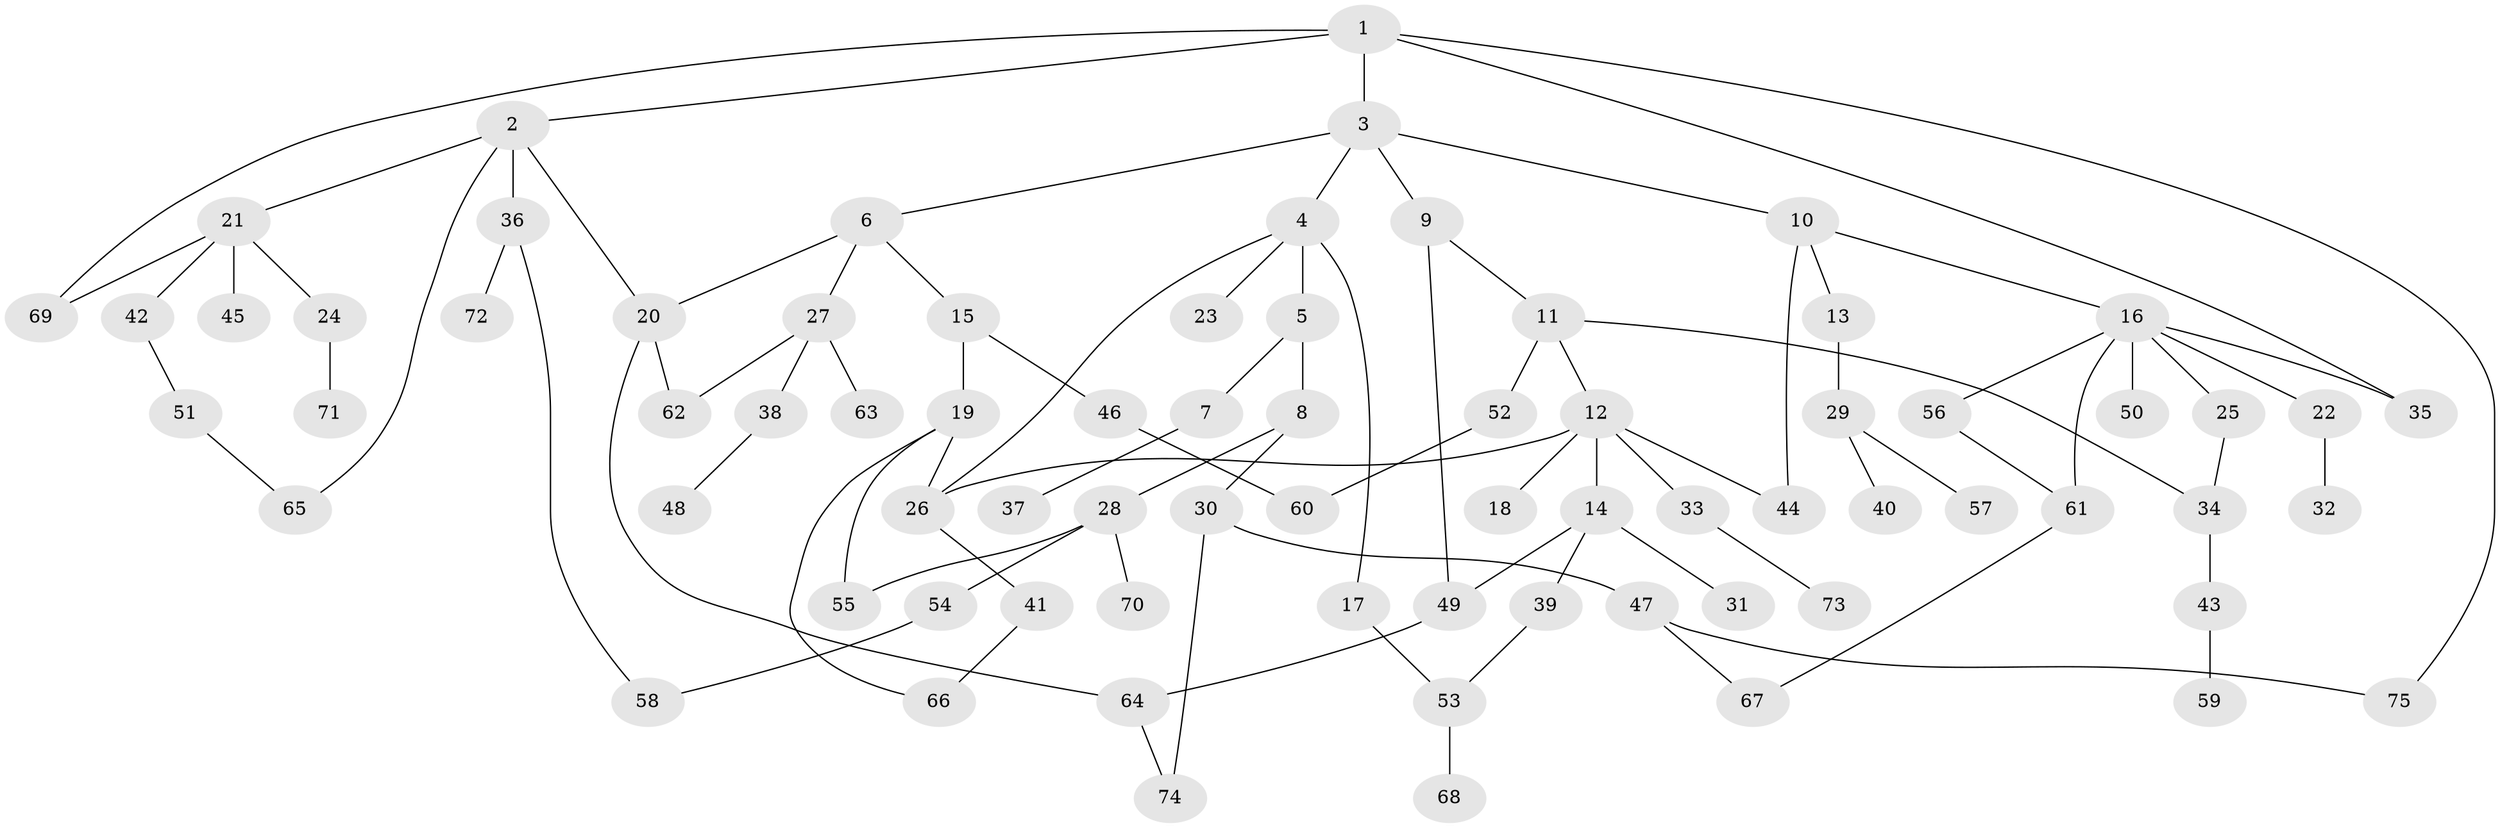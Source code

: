 // coarse degree distribution, {7: 0.08108108108108109, 6: 0.08108108108108109, 1: 0.35135135135135137, 2: 0.35135135135135137, 4: 0.13513513513513514}
// Generated by graph-tools (version 1.1) at 2025/45/03/04/25 21:45:57]
// undirected, 75 vertices, 94 edges
graph export_dot {
graph [start="1"]
  node [color=gray90,style=filled];
  1;
  2;
  3;
  4;
  5;
  6;
  7;
  8;
  9;
  10;
  11;
  12;
  13;
  14;
  15;
  16;
  17;
  18;
  19;
  20;
  21;
  22;
  23;
  24;
  25;
  26;
  27;
  28;
  29;
  30;
  31;
  32;
  33;
  34;
  35;
  36;
  37;
  38;
  39;
  40;
  41;
  42;
  43;
  44;
  45;
  46;
  47;
  48;
  49;
  50;
  51;
  52;
  53;
  54;
  55;
  56;
  57;
  58;
  59;
  60;
  61;
  62;
  63;
  64;
  65;
  66;
  67;
  68;
  69;
  70;
  71;
  72;
  73;
  74;
  75;
  1 -- 2;
  1 -- 3;
  1 -- 35;
  1 -- 75;
  1 -- 69;
  2 -- 21;
  2 -- 36;
  2 -- 20;
  2 -- 65;
  3 -- 4;
  3 -- 6;
  3 -- 9;
  3 -- 10;
  4 -- 5;
  4 -- 17;
  4 -- 23;
  4 -- 26;
  5 -- 7;
  5 -- 8;
  6 -- 15;
  6 -- 20;
  6 -- 27;
  7 -- 37;
  8 -- 28;
  8 -- 30;
  9 -- 11;
  9 -- 49;
  10 -- 13;
  10 -- 16;
  10 -- 44;
  11 -- 12;
  11 -- 34;
  11 -- 52;
  12 -- 14;
  12 -- 18;
  12 -- 33;
  12 -- 44;
  12 -- 26;
  13 -- 29;
  14 -- 31;
  14 -- 39;
  14 -- 49;
  15 -- 19;
  15 -- 46;
  16 -- 22;
  16 -- 25;
  16 -- 50;
  16 -- 56;
  16 -- 61;
  16 -- 35;
  17 -- 53;
  19 -- 66;
  19 -- 55;
  19 -- 26;
  20 -- 62;
  20 -- 64;
  21 -- 24;
  21 -- 42;
  21 -- 45;
  21 -- 69;
  22 -- 32;
  24 -- 71;
  25 -- 34;
  26 -- 41;
  27 -- 38;
  27 -- 63;
  27 -- 62;
  28 -- 54;
  28 -- 55;
  28 -- 70;
  29 -- 40;
  29 -- 57;
  30 -- 47;
  30 -- 74;
  33 -- 73;
  34 -- 43;
  36 -- 58;
  36 -- 72;
  38 -- 48;
  39 -- 53;
  41 -- 66;
  42 -- 51;
  43 -- 59;
  46 -- 60;
  47 -- 67;
  47 -- 75;
  49 -- 64;
  51 -- 65;
  52 -- 60;
  53 -- 68;
  54 -- 58;
  56 -- 61;
  61 -- 67;
  64 -- 74;
}
